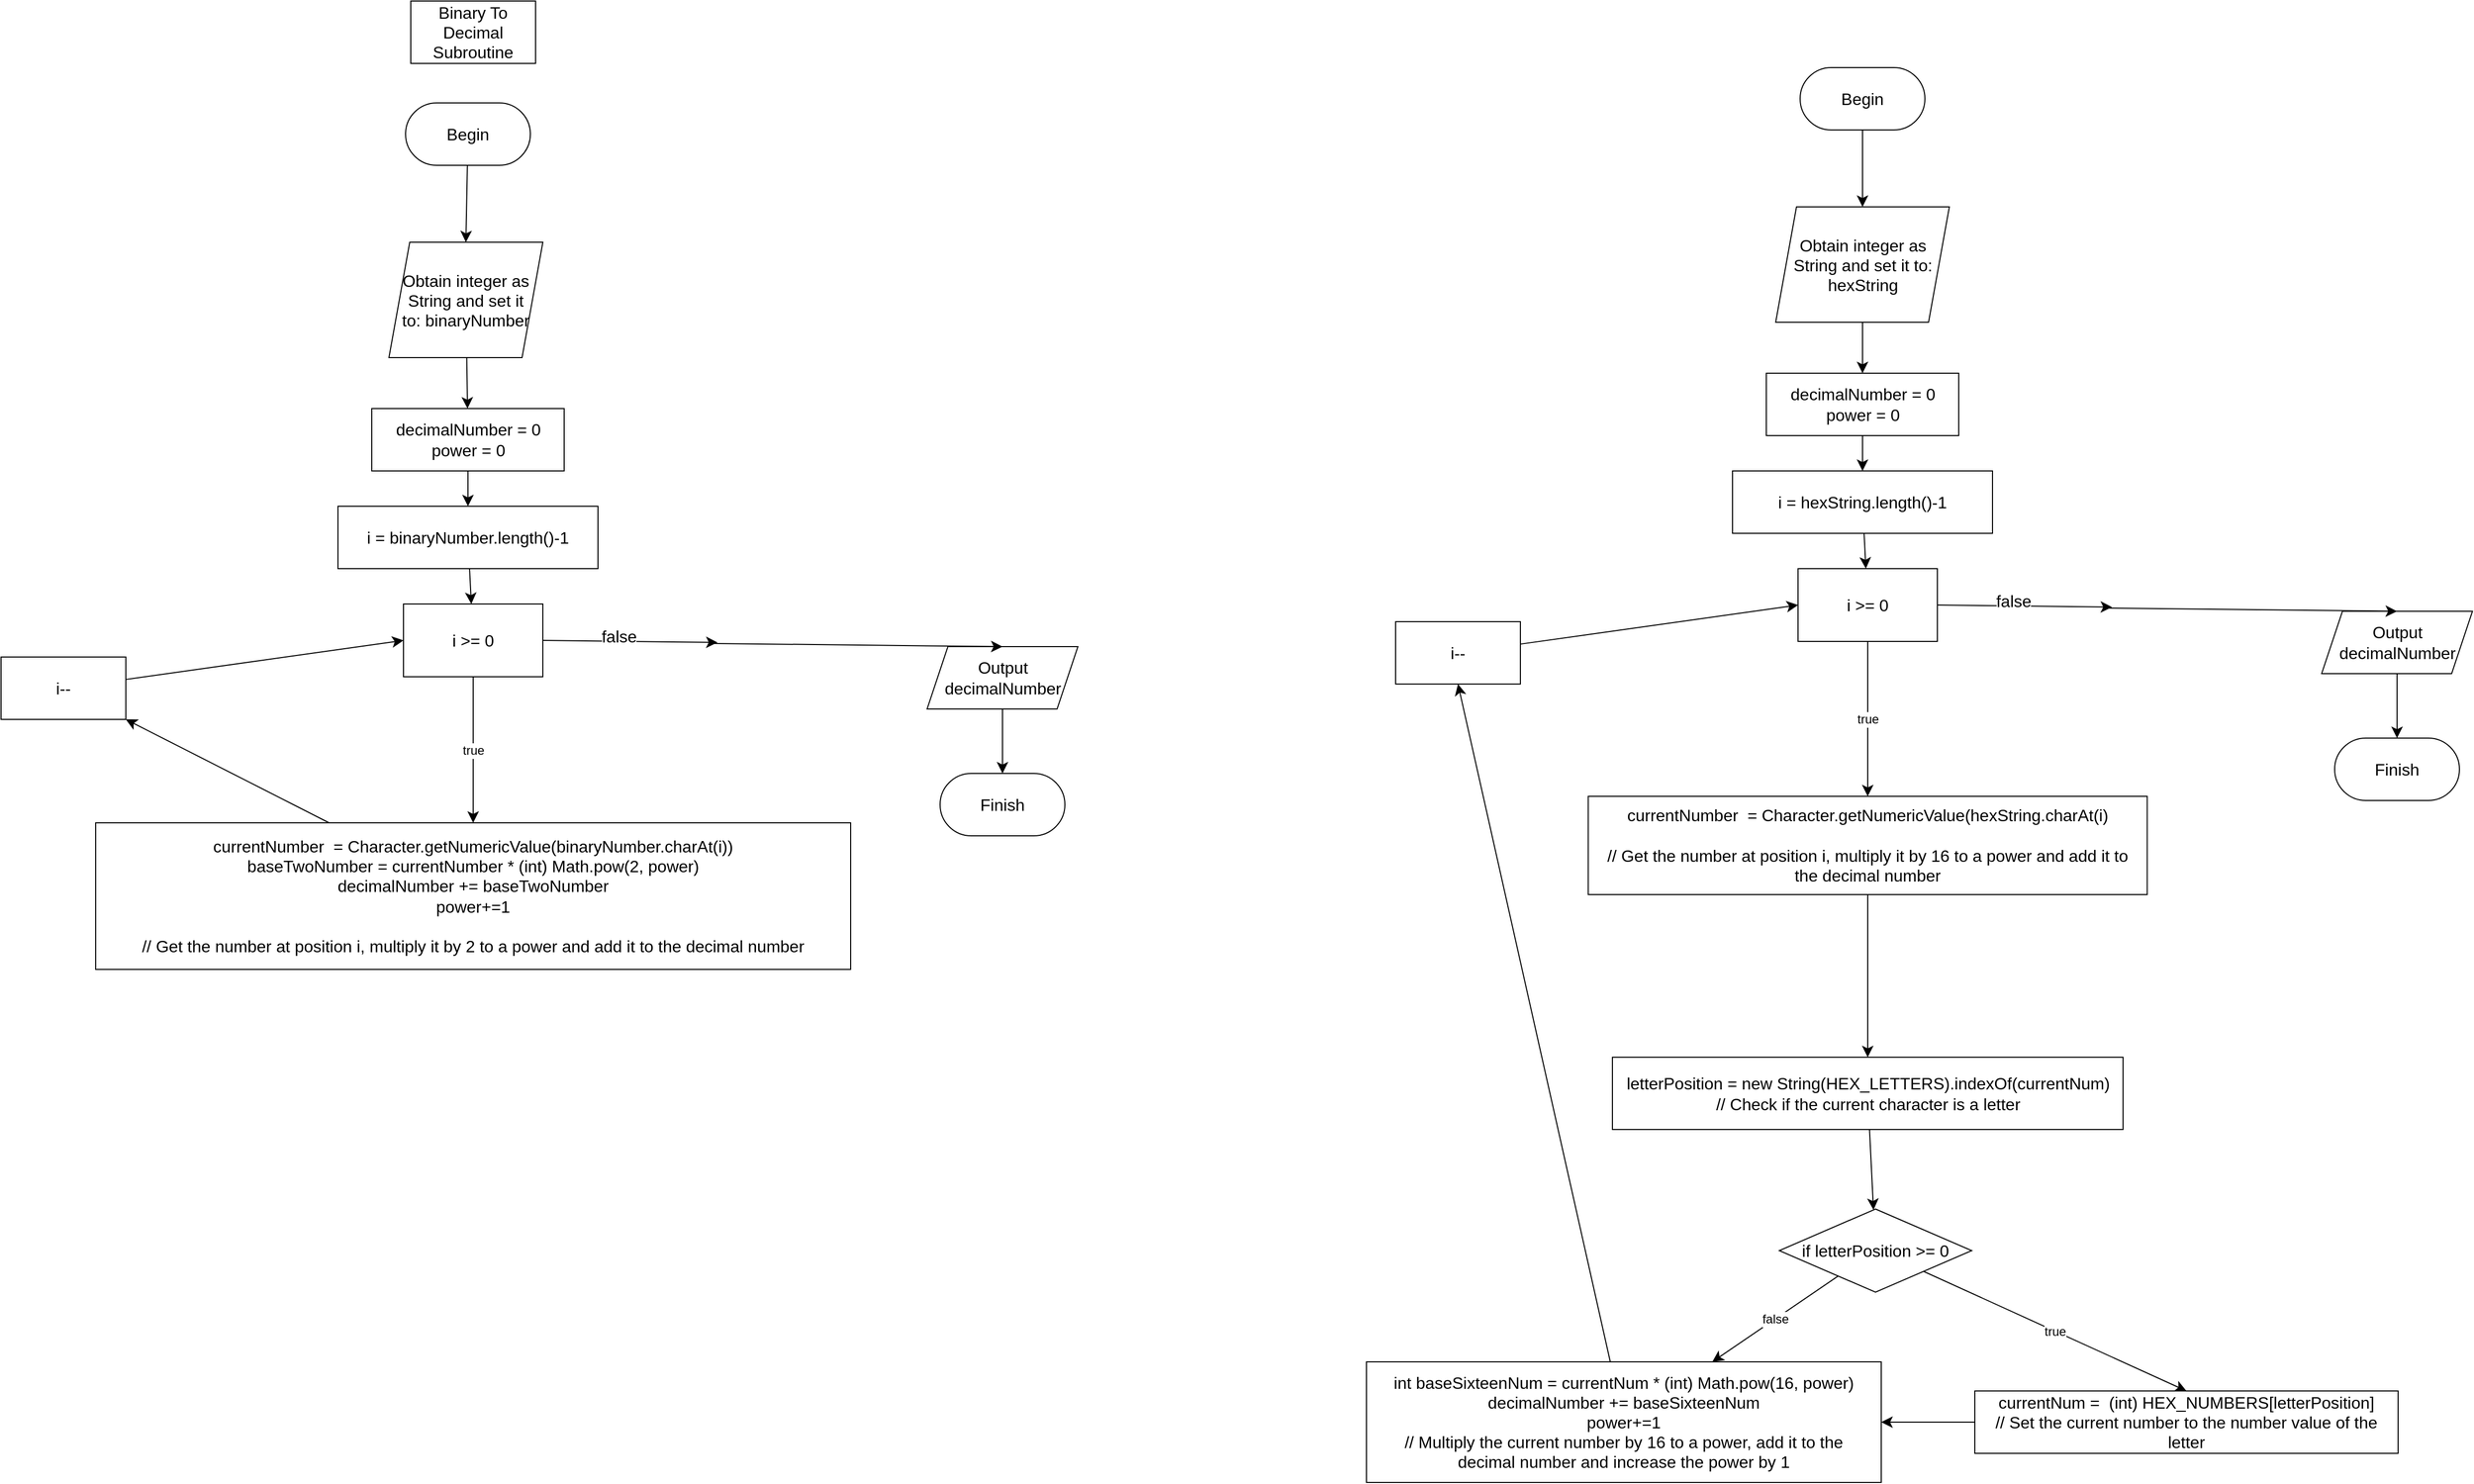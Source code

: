 <mxfile version="20.8.5" type="github">
  <diagram id="QGvk3yh6qzKKtQ3O9pUi" name="Page-1">
    <mxGraphModel dx="2202" dy="1327" grid="0" gridSize="10" guides="1" tooltips="1" connect="1" arrows="1" fold="1" page="0" pageScale="1" pageWidth="827" pageHeight="1169" math="0" shadow="0">
      <root>
        <mxCell id="0" />
        <mxCell id="1" parent="0" />
        <mxCell id="RWuzewwSkAC1oUChftIm-1" value="Binary To Decimal Subroutine" style="rounded=0;whiteSpace=wrap;html=1;fontSize=16;" vertex="1" parent="1">
          <mxGeometry x="121" y="-178" width="120" height="60" as="geometry" />
        </mxCell>
        <mxCell id="RWuzewwSkAC1oUChftIm-2" value="" style="edgeStyle=none;curved=1;rounded=0;orthogonalLoop=1;jettySize=auto;html=1;fontSize=12;startSize=8;endSize=8;entryX=0.5;entryY=0;entryDx=0;entryDy=0;" edge="1" parent="1" source="RWuzewwSkAC1oUChftIm-3" target="RWuzewwSkAC1oUChftIm-5">
          <mxGeometry relative="1" as="geometry">
            <mxPoint x="176" y="100" as="targetPoint" />
          </mxGeometry>
        </mxCell>
        <mxCell id="RWuzewwSkAC1oUChftIm-3" value="Begin" style="rounded=1;whiteSpace=wrap;html=1;fontSize=16;arcSize=50;" vertex="1" parent="1">
          <mxGeometry x="116" y="-80" width="120" height="60" as="geometry" />
        </mxCell>
        <mxCell id="RWuzewwSkAC1oUChftIm-4" value="" style="edgeStyle=none;curved=1;rounded=0;orthogonalLoop=1;jettySize=auto;html=1;fontSize=12;startSize=8;endSize=8;" edge="1" parent="1" source="RWuzewwSkAC1oUChftIm-5" target="RWuzewwSkAC1oUChftIm-14">
          <mxGeometry relative="1" as="geometry" />
        </mxCell>
        <mxCell id="RWuzewwSkAC1oUChftIm-5" value="Obtain integer as String and set it to: binaryNumber" style="shape=parallelogram;perimeter=parallelogramPerimeter;whiteSpace=wrap;html=1;fixedSize=1;fontSize=16;spacing=12;" vertex="1" parent="1">
          <mxGeometry x="100" y="54" width="148" height="111" as="geometry" />
        </mxCell>
        <mxCell id="RWuzewwSkAC1oUChftIm-6" value="true" style="edgeStyle=none;curved=1;rounded=0;orthogonalLoop=1;jettySize=auto;html=1;fontSize=12;startSize=8;endSize=8;" edge="1" parent="1" source="RWuzewwSkAC1oUChftIm-7" target="RWuzewwSkAC1oUChftIm-18">
          <mxGeometry relative="1" as="geometry" />
        </mxCell>
        <mxCell id="RWuzewwSkAC1oUChftIm-7" value="i &amp;gt;= 0" style="whiteSpace=wrap;html=1;fontSize=16;spacing=12;" vertex="1" parent="1">
          <mxGeometry x="114" y="402" width="134" height="70" as="geometry" />
        </mxCell>
        <mxCell id="RWuzewwSkAC1oUChftIm-8" value="" style="endArrow=classic;html=1;rounded=0;fontSize=12;startSize=8;endSize=8;curved=1;exitX=1;exitY=0.5;exitDx=0;exitDy=0;" edge="1" parent="1" source="RWuzewwSkAC1oUChftIm-7">
          <mxGeometry width="50" height="50" relative="1" as="geometry">
            <mxPoint x="148" y="294" as="sourcePoint" />
            <mxPoint x="416" y="439" as="targetPoint" />
          </mxGeometry>
        </mxCell>
        <mxCell id="RWuzewwSkAC1oUChftIm-9" value="false" style="edgeLabel;html=1;align=center;verticalAlign=middle;resizable=0;points=[];fontSize=16;" vertex="1" connectable="0" parent="RWuzewwSkAC1oUChftIm-8">
          <mxGeometry x="-0.135" y="5" relative="1" as="geometry">
            <mxPoint as="offset" />
          </mxGeometry>
        </mxCell>
        <mxCell id="RWuzewwSkAC1oUChftIm-10" value="" style="edgeStyle=none;curved=1;rounded=0;orthogonalLoop=1;jettySize=auto;html=1;fontSize=12;startSize=8;endSize=8;" edge="1" parent="1" source="RWuzewwSkAC1oUChftIm-11" target="RWuzewwSkAC1oUChftIm-21">
          <mxGeometry relative="1" as="geometry" />
        </mxCell>
        <mxCell id="RWuzewwSkAC1oUChftIm-11" value="Output decimalNumber" style="shape=parallelogram;perimeter=parallelogramPerimeter;whiteSpace=wrap;html=1;fixedSize=1;fontSize=16;spacing=12;" vertex="1" parent="1">
          <mxGeometry x="617.5" y="443" width="145" height="60" as="geometry" />
        </mxCell>
        <mxCell id="RWuzewwSkAC1oUChftIm-12" value="" style="endArrow=classic;html=1;rounded=0;fontSize=12;startSize=8;endSize=8;curved=1;entryX=0.5;entryY=0;entryDx=0;entryDy=0;" edge="1" parent="1" target="RWuzewwSkAC1oUChftIm-11">
          <mxGeometry width="50" height="50" relative="1" as="geometry">
            <mxPoint x="413" y="440" as="sourcePoint" />
            <mxPoint x="484" y="325" as="targetPoint" />
          </mxGeometry>
        </mxCell>
        <mxCell id="RWuzewwSkAC1oUChftIm-13" value="" style="edgeStyle=none;curved=1;rounded=0;orthogonalLoop=1;jettySize=auto;html=1;fontSize=12;startSize=8;endSize=8;" edge="1" parent="1" source="RWuzewwSkAC1oUChftIm-14" target="RWuzewwSkAC1oUChftIm-16">
          <mxGeometry relative="1" as="geometry" />
        </mxCell>
        <mxCell id="RWuzewwSkAC1oUChftIm-14" value="decimalNumber = 0&lt;br&gt;power = 0" style="whiteSpace=wrap;html=1;fontSize=16;spacing=12;" vertex="1" parent="1">
          <mxGeometry x="83.5" y="214" width="185" height="60" as="geometry" />
        </mxCell>
        <mxCell id="RWuzewwSkAC1oUChftIm-15" value="" style="edgeStyle=none;curved=1;rounded=0;orthogonalLoop=1;jettySize=auto;html=1;fontSize=12;startSize=8;endSize=8;" edge="1" parent="1" source="RWuzewwSkAC1oUChftIm-16" target="RWuzewwSkAC1oUChftIm-7">
          <mxGeometry relative="1" as="geometry" />
        </mxCell>
        <mxCell id="RWuzewwSkAC1oUChftIm-16" value="i = binaryNumber.length()-1" style="rounded=0;whiteSpace=wrap;html=1;fontSize=16;" vertex="1" parent="1">
          <mxGeometry x="51" y="308" width="250" height="60" as="geometry" />
        </mxCell>
        <mxCell id="RWuzewwSkAC1oUChftIm-17" value="" style="edgeStyle=none;curved=1;rounded=0;orthogonalLoop=1;jettySize=auto;html=1;fontSize=12;startSize=8;endSize=8;entryX=1;entryY=1;entryDx=0;entryDy=0;" edge="1" parent="1" source="RWuzewwSkAC1oUChftIm-18" target="RWuzewwSkAC1oUChftIm-20">
          <mxGeometry relative="1" as="geometry" />
        </mxCell>
        <mxCell id="RWuzewwSkAC1oUChftIm-18" value="currentNumber&amp;nbsp; = Character.getNumericValue(binaryNumber.charAt(i))&lt;br&gt;baseTwoNumber =&amp;nbsp;currentNumber * (int) Math.pow(2, power)&lt;br&gt;decimalNumber += baseTwoNumber&lt;br&gt;power+=1&lt;br&gt;&lt;br&gt;// Get the number at position i, multiply it by 2 to a power and add it to the decimal number" style="whiteSpace=wrap;html=1;fontSize=16;spacing=12;" vertex="1" parent="1">
          <mxGeometry x="-182" y="612.5" width="726" height="141" as="geometry" />
        </mxCell>
        <mxCell id="RWuzewwSkAC1oUChftIm-19" value="" style="edgeStyle=none;curved=1;rounded=0;orthogonalLoop=1;jettySize=auto;html=1;fontSize=12;startSize=8;endSize=8;entryX=0;entryY=0.5;entryDx=0;entryDy=0;" edge="1" parent="1" source="RWuzewwSkAC1oUChftIm-20" target="RWuzewwSkAC1oUChftIm-7">
          <mxGeometry relative="1" as="geometry">
            <mxPoint x="-147" y="387" as="targetPoint" />
          </mxGeometry>
        </mxCell>
        <mxCell id="RWuzewwSkAC1oUChftIm-20" value="i--" style="whiteSpace=wrap;html=1;fontSize=16;spacing=12;" vertex="1" parent="1">
          <mxGeometry x="-273" y="453" width="120" height="60" as="geometry" />
        </mxCell>
        <mxCell id="RWuzewwSkAC1oUChftIm-21" value="Finish" style="rounded=1;whiteSpace=wrap;html=1;fontSize=16;arcSize=50;" vertex="1" parent="1">
          <mxGeometry x="630" y="565" width="120" height="60" as="geometry" />
        </mxCell>
        <mxCell id="RWuzewwSkAC1oUChftIm-23" value="" style="edgeStyle=none;curved=1;rounded=0;orthogonalLoop=1;jettySize=auto;html=1;fontSize=12;startSize=8;endSize=8;entryX=0.5;entryY=0;entryDx=0;entryDy=0;" edge="1" parent="1" source="RWuzewwSkAC1oUChftIm-24" target="RWuzewwSkAC1oUChftIm-26">
          <mxGeometry relative="1" as="geometry">
            <mxPoint x="1517" y="66" as="targetPoint" />
          </mxGeometry>
        </mxCell>
        <mxCell id="RWuzewwSkAC1oUChftIm-24" value="Begin" style="rounded=1;whiteSpace=wrap;html=1;fontSize=16;arcSize=50;" vertex="1" parent="1">
          <mxGeometry x="1457" y="-114" width="120" height="60" as="geometry" />
        </mxCell>
        <mxCell id="RWuzewwSkAC1oUChftIm-25" value="" style="edgeStyle=none;curved=1;rounded=0;orthogonalLoop=1;jettySize=auto;html=1;fontSize=12;startSize=8;endSize=8;" edge="1" parent="1" source="RWuzewwSkAC1oUChftIm-26" target="RWuzewwSkAC1oUChftIm-35">
          <mxGeometry relative="1" as="geometry" />
        </mxCell>
        <mxCell id="RWuzewwSkAC1oUChftIm-26" value="Obtain integer as String and set it to: hexString" style="shape=parallelogram;perimeter=parallelogramPerimeter;whiteSpace=wrap;html=1;fixedSize=1;fontSize=16;spacing=12;" vertex="1" parent="1">
          <mxGeometry x="1433.5" y="20" width="167" height="111" as="geometry" />
        </mxCell>
        <mxCell id="RWuzewwSkAC1oUChftIm-27" value="true" style="edgeStyle=none;curved=1;rounded=0;orthogonalLoop=1;jettySize=auto;html=1;fontSize=12;startSize=8;endSize=8;" edge="1" parent="1" source="RWuzewwSkAC1oUChftIm-28" target="RWuzewwSkAC1oUChftIm-39">
          <mxGeometry relative="1" as="geometry" />
        </mxCell>
        <mxCell id="RWuzewwSkAC1oUChftIm-28" value="i &amp;gt;= 0" style="whiteSpace=wrap;html=1;fontSize=16;spacing=12;" vertex="1" parent="1">
          <mxGeometry x="1455" y="368" width="134" height="70" as="geometry" />
        </mxCell>
        <mxCell id="RWuzewwSkAC1oUChftIm-29" value="" style="endArrow=classic;html=1;rounded=0;fontSize=12;startSize=8;endSize=8;curved=1;exitX=1;exitY=0.5;exitDx=0;exitDy=0;" edge="1" parent="1" source="RWuzewwSkAC1oUChftIm-28">
          <mxGeometry width="50" height="50" relative="1" as="geometry">
            <mxPoint x="1489" y="260" as="sourcePoint" />
            <mxPoint x="1757" y="405" as="targetPoint" />
          </mxGeometry>
        </mxCell>
        <mxCell id="RWuzewwSkAC1oUChftIm-30" value="false" style="edgeLabel;html=1;align=center;verticalAlign=middle;resizable=0;points=[];fontSize=16;" vertex="1" connectable="0" parent="RWuzewwSkAC1oUChftIm-29">
          <mxGeometry x="-0.135" y="5" relative="1" as="geometry">
            <mxPoint as="offset" />
          </mxGeometry>
        </mxCell>
        <mxCell id="RWuzewwSkAC1oUChftIm-31" value="" style="edgeStyle=none;curved=1;rounded=0;orthogonalLoop=1;jettySize=auto;html=1;fontSize=12;startSize=8;endSize=8;" edge="1" parent="1" source="RWuzewwSkAC1oUChftIm-32" target="RWuzewwSkAC1oUChftIm-42">
          <mxGeometry relative="1" as="geometry" />
        </mxCell>
        <mxCell id="RWuzewwSkAC1oUChftIm-32" value="Output decimalNumber" style="shape=parallelogram;perimeter=parallelogramPerimeter;whiteSpace=wrap;html=1;fixedSize=1;fontSize=16;spacing=12;" vertex="1" parent="1">
          <mxGeometry x="1958.5" y="409" width="145" height="60" as="geometry" />
        </mxCell>
        <mxCell id="RWuzewwSkAC1oUChftIm-33" value="" style="endArrow=classic;html=1;rounded=0;fontSize=12;startSize=8;endSize=8;curved=1;entryX=0.5;entryY=0;entryDx=0;entryDy=0;" edge="1" parent="1" target="RWuzewwSkAC1oUChftIm-32">
          <mxGeometry width="50" height="50" relative="1" as="geometry">
            <mxPoint x="1754" y="406" as="sourcePoint" />
            <mxPoint x="1825" y="291" as="targetPoint" />
          </mxGeometry>
        </mxCell>
        <mxCell id="RWuzewwSkAC1oUChftIm-34" value="" style="edgeStyle=none;curved=1;rounded=0;orthogonalLoop=1;jettySize=auto;html=1;fontSize=12;startSize=8;endSize=8;" edge="1" parent="1" source="RWuzewwSkAC1oUChftIm-35" target="RWuzewwSkAC1oUChftIm-37">
          <mxGeometry relative="1" as="geometry" />
        </mxCell>
        <mxCell id="RWuzewwSkAC1oUChftIm-35" value="decimalNumber = 0&lt;br&gt;power = 0" style="whiteSpace=wrap;html=1;fontSize=16;spacing=12;" vertex="1" parent="1">
          <mxGeometry x="1424.5" y="180" width="185" height="60" as="geometry" />
        </mxCell>
        <mxCell id="RWuzewwSkAC1oUChftIm-36" value="" style="edgeStyle=none;curved=1;rounded=0;orthogonalLoop=1;jettySize=auto;html=1;fontSize=12;startSize=8;endSize=8;" edge="1" parent="1" source="RWuzewwSkAC1oUChftIm-37" target="RWuzewwSkAC1oUChftIm-28">
          <mxGeometry relative="1" as="geometry" />
        </mxCell>
        <mxCell id="RWuzewwSkAC1oUChftIm-37" value="i = hexString.length()-1" style="rounded=0;whiteSpace=wrap;html=1;fontSize=16;" vertex="1" parent="1">
          <mxGeometry x="1392" y="274" width="250" height="60" as="geometry" />
        </mxCell>
        <mxCell id="RWuzewwSkAC1oUChftIm-44" value="" style="edgeStyle=none;curved=1;rounded=0;orthogonalLoop=1;jettySize=auto;html=1;fontSize=12;startSize=8;endSize=8;" edge="1" parent="1" source="RWuzewwSkAC1oUChftIm-39" target="RWuzewwSkAC1oUChftIm-43">
          <mxGeometry relative="1" as="geometry" />
        </mxCell>
        <mxCell id="RWuzewwSkAC1oUChftIm-39" value="currentNumber&amp;nbsp; = Character.getNumericValue(hexString.charAt(i)&lt;br&gt;&lt;br&gt;// Get the number at position i, multiply it by 16 to a power and add it to the decimal number" style="whiteSpace=wrap;html=1;fontSize=16;spacing=12;" vertex="1" parent="1">
          <mxGeometry x="1253.25" y="587" width="537.5" height="94.5" as="geometry" />
        </mxCell>
        <mxCell id="RWuzewwSkAC1oUChftIm-40" value="" style="edgeStyle=none;curved=1;rounded=0;orthogonalLoop=1;jettySize=auto;html=1;fontSize=12;startSize=8;endSize=8;entryX=0;entryY=0.5;entryDx=0;entryDy=0;" edge="1" parent="1" source="RWuzewwSkAC1oUChftIm-41" target="RWuzewwSkAC1oUChftIm-28">
          <mxGeometry relative="1" as="geometry">
            <mxPoint x="1194" y="353" as="targetPoint" />
          </mxGeometry>
        </mxCell>
        <mxCell id="RWuzewwSkAC1oUChftIm-41" value="i--" style="whiteSpace=wrap;html=1;fontSize=16;spacing=12;" vertex="1" parent="1">
          <mxGeometry x="1068" y="419" width="120" height="60" as="geometry" />
        </mxCell>
        <mxCell id="RWuzewwSkAC1oUChftIm-42" value="Finish" style="rounded=1;whiteSpace=wrap;html=1;fontSize=16;arcSize=50;" vertex="1" parent="1">
          <mxGeometry x="1971" y="531" width="120" height="60" as="geometry" />
        </mxCell>
        <mxCell id="RWuzewwSkAC1oUChftIm-46" value="" style="edgeStyle=none;curved=1;rounded=0;orthogonalLoop=1;jettySize=auto;html=1;fontSize=12;startSize=8;endSize=8;" edge="1" parent="1" source="RWuzewwSkAC1oUChftIm-43" target="RWuzewwSkAC1oUChftIm-45">
          <mxGeometry relative="1" as="geometry" />
        </mxCell>
        <mxCell id="RWuzewwSkAC1oUChftIm-43" value="letterPosition = new String(HEX_LETTERS).indexOf(currentNum)&lt;br&gt;// Check if the current character is a letter" style="whiteSpace=wrap;html=1;fontSize=16;spacing=12;" vertex="1" parent="1">
          <mxGeometry x="1276.5" y="838" width="491" height="69.5" as="geometry" />
        </mxCell>
        <mxCell id="RWuzewwSkAC1oUChftIm-50" value="false" style="edgeStyle=none;curved=1;rounded=0;orthogonalLoop=1;jettySize=auto;html=1;fontSize=12;startSize=8;endSize=8;" edge="1" parent="1" source="RWuzewwSkAC1oUChftIm-45" target="RWuzewwSkAC1oUChftIm-49">
          <mxGeometry relative="1" as="geometry" />
        </mxCell>
        <mxCell id="RWuzewwSkAC1oUChftIm-45" value="if letterPosition &amp;gt;= 0" style="rhombus;whiteSpace=wrap;html=1;fontSize=16;spacing=12;" vertex="1" parent="1">
          <mxGeometry x="1437" y="984" width="185" height="80" as="geometry" />
        </mxCell>
        <mxCell id="RWuzewwSkAC1oUChftIm-52" value="" style="edgeStyle=none;curved=1;rounded=0;orthogonalLoop=1;jettySize=auto;html=1;fontSize=12;startSize=8;endSize=8;" edge="1" parent="1" source="RWuzewwSkAC1oUChftIm-47" target="RWuzewwSkAC1oUChftIm-49">
          <mxGeometry relative="1" as="geometry" />
        </mxCell>
        <mxCell id="RWuzewwSkAC1oUChftIm-47" value="&lt;div&gt;&lt;span style=&quot;background-color: initial;&quot;&gt;currentNum =&amp;nbsp; (int) HEX_NUMBERS[letterPosition]&lt;/span&gt;&lt;br&gt;&lt;/div&gt;&lt;div&gt;// Set the current number to the number value of the letter&lt;/div&gt;" style="whiteSpace=wrap;html=1;fontSize=16;spacing=12;" vertex="1" parent="1">
          <mxGeometry x="1625" y="1159" width="407" height="60" as="geometry" />
        </mxCell>
        <mxCell id="RWuzewwSkAC1oUChftIm-48" value="true" style="endArrow=classic;html=1;rounded=0;fontSize=12;startSize=8;endSize=8;curved=1;exitX=1;exitY=1;exitDx=0;exitDy=0;entryX=0.5;entryY=0;entryDx=0;entryDy=0;" edge="1" parent="1" source="RWuzewwSkAC1oUChftIm-45" target="RWuzewwSkAC1oUChftIm-47">
          <mxGeometry width="50" height="50" relative="1" as="geometry">
            <mxPoint x="1252" y="990" as="sourcePoint" />
            <mxPoint x="1302" y="940" as="targetPoint" />
          </mxGeometry>
        </mxCell>
        <mxCell id="RWuzewwSkAC1oUChftIm-49" value="&lt;div&gt;int baseSixteenNum = currentNum * (int) Math.pow(16, power)&lt;/div&gt;&lt;div&gt;&lt;span style=&quot;background-color: initial;&quot;&gt;decimalNumber += baseSixteenNum&lt;/span&gt;&lt;/div&gt;&lt;div&gt;&lt;span style=&quot;background-color: initial;&quot;&gt;power+=1&lt;/span&gt;&lt;/div&gt;&lt;div&gt;&lt;span style=&quot;background-color: initial;&quot;&gt;// Multiply the current number by 16 to a power, add it to the decimal number and increase the power by 1&lt;/span&gt;&lt;/div&gt;" style="whiteSpace=wrap;html=1;fontSize=16;spacing=12;" vertex="1" parent="1">
          <mxGeometry x="1040" y="1131" width="495" height="116" as="geometry" />
        </mxCell>
        <mxCell id="RWuzewwSkAC1oUChftIm-51" value="" style="endArrow=classic;html=1;rounded=0;fontSize=12;startSize=8;endSize=8;curved=1;entryX=0.5;entryY=1;entryDx=0;entryDy=0;" edge="1" parent="1" source="RWuzewwSkAC1oUChftIm-49" target="RWuzewwSkAC1oUChftIm-41">
          <mxGeometry width="50" height="50" relative="1" as="geometry">
            <mxPoint x="1109" y="1076" as="sourcePoint" />
            <mxPoint x="1159" y="1026" as="targetPoint" />
          </mxGeometry>
        </mxCell>
      </root>
    </mxGraphModel>
  </diagram>
</mxfile>
